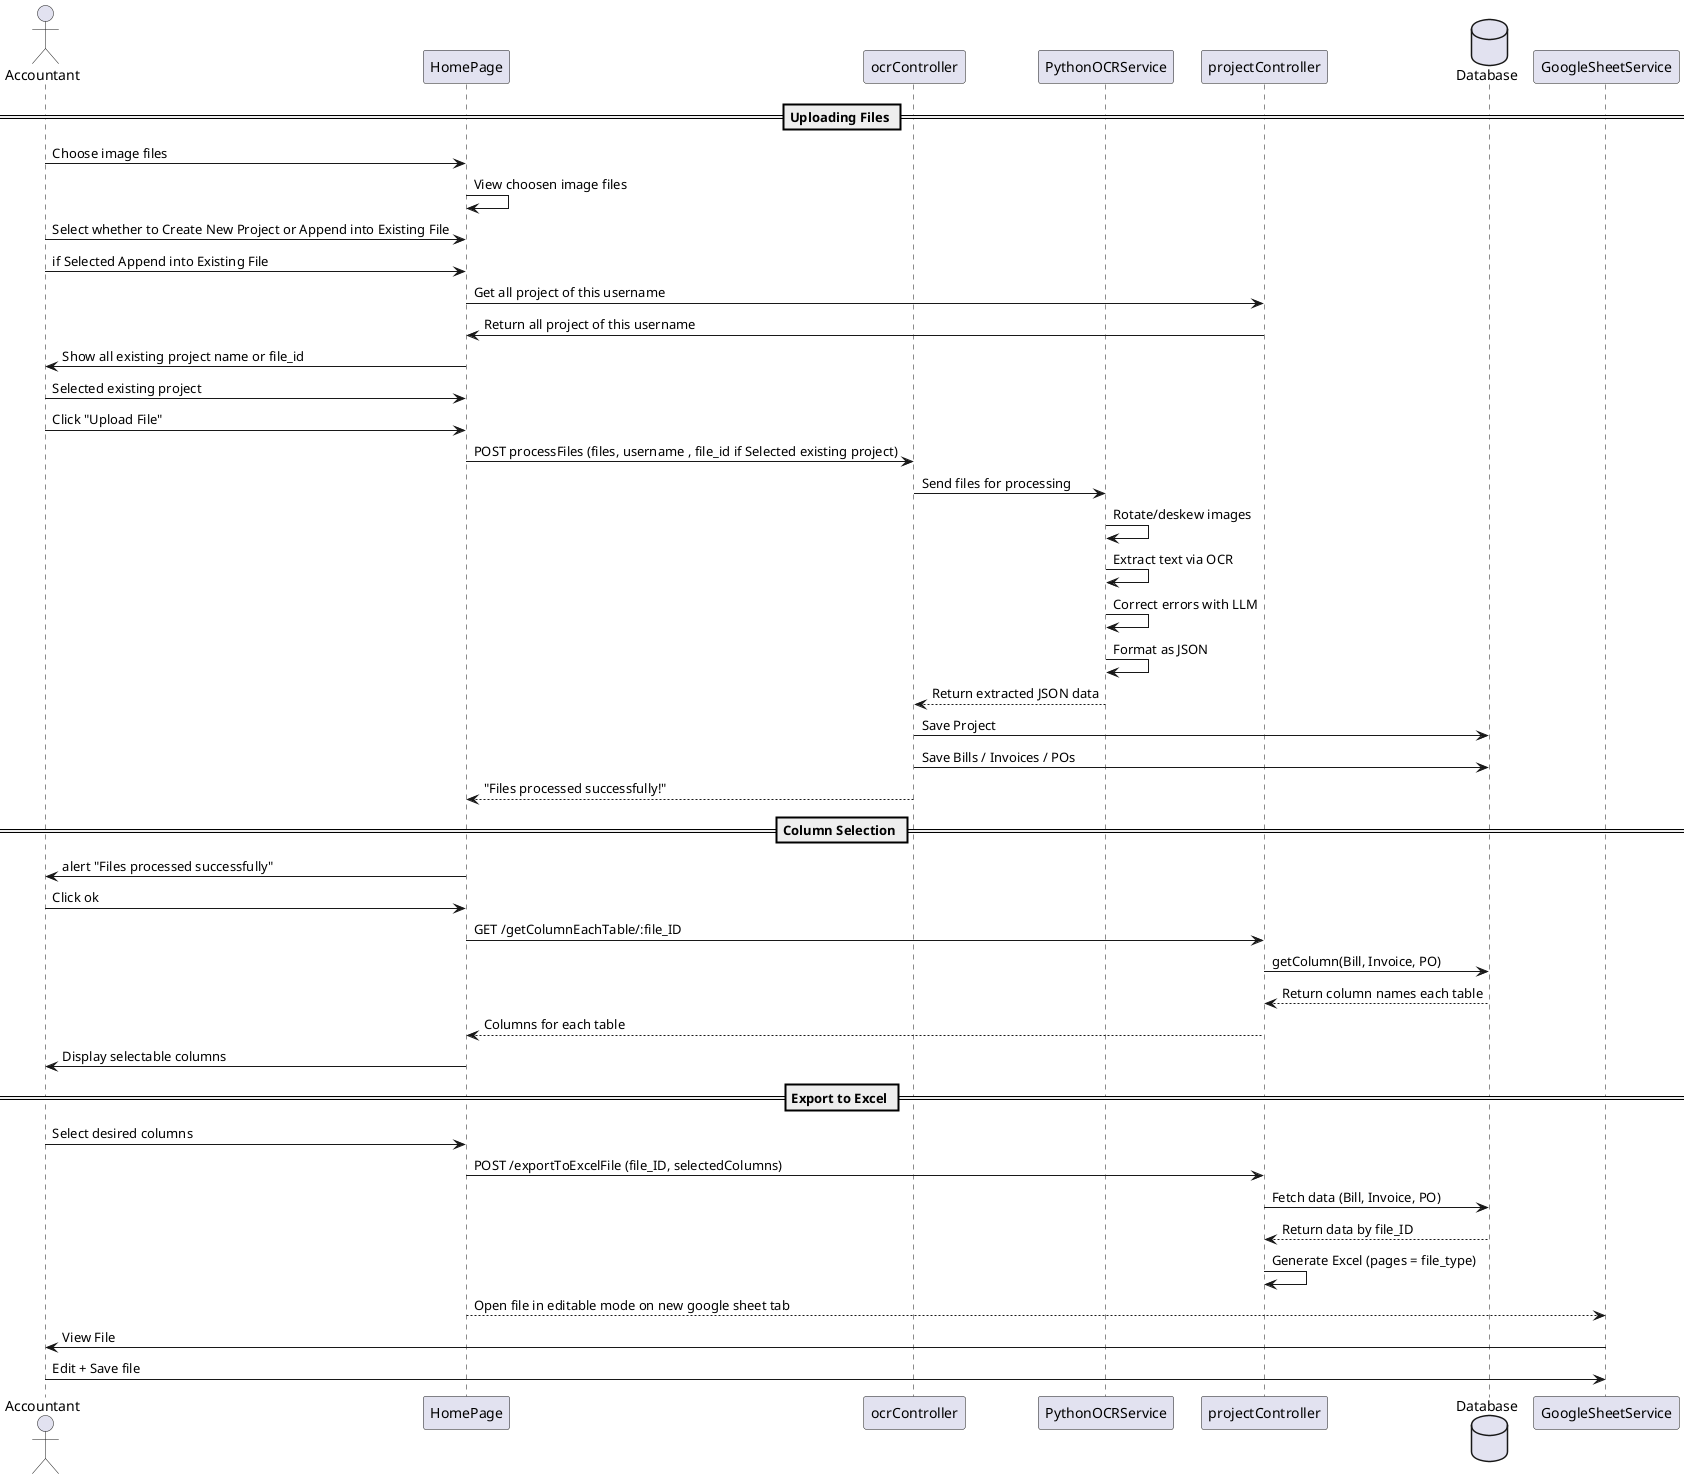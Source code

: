 @startuml
actor Accountant
participant HomePage
participant ocrController
participant PythonOCRService
participant projectController
database Database
participant GoogleSheetService

== Uploading Files ==
Accountant -> HomePage : Choose image files 
HomePage -> HomePage : View choosen image files
Accountant-> HomePage : Select whether to Create New Project or Append into Existing File
Accountant-> HomePage: if Selected Append into Existing File
HomePage->projectController: Get all project of this username
projectController -> HomePage: Return all project of this username
HomePage -> Accountant: Show all existing project name or file_id
Accountant -> HomePage : Selected existing project
Accountant -> HomePage : Click "Upload File"
HomePage -> ocrController : POST processFiles (files, username , file_id if Selected existing project)

ocrController -> PythonOCRService : Send files for processing
PythonOCRService -> PythonOCRService : Rotate/deskew images
PythonOCRService -> PythonOCRService : Extract text via OCR
PythonOCRService -> PythonOCRService : Correct errors with LLM
PythonOCRService -> PythonOCRService : Format as JSON
PythonOCRService --> ocrController : Return extracted JSON data

ocrController -> Database : Save Project
ocrController -> Database : Save Bills / Invoices / POs
ocrController --> HomePage : "Files processed successfully!"

== Column Selection ==
HomePage -> Accountant : alert "Files processed successfully"
Accountant -> HomePage : Click ok 
HomePage -> projectController : GET /getColumnEachTable/:file_ID
projectController -> Database : getColumn(Bill, Invoice, PO)
Database --> projectController : Return column names each table
projectController --> HomePage : Columns for each table
HomePage -> Accountant : Display selectable columns

== Export to Excel ==
Accountant -> HomePage : Select desired columns
HomePage -> projectController : POST /exportToExcelFile (file_ID, selectedColumns)
projectController -> Database : Fetch data (Bill, Invoice, PO)
Database --> projectController : Return data by file_ID
projectController -> projectController : Generate Excel (pages = file_type)
HomePage --> GoogleSheetService : Open file in editable mode on new google sheet tab
GoogleSheetService -> Accountant : View File
Accountant -> GoogleSheetService : Edit + Save file
@enduml
